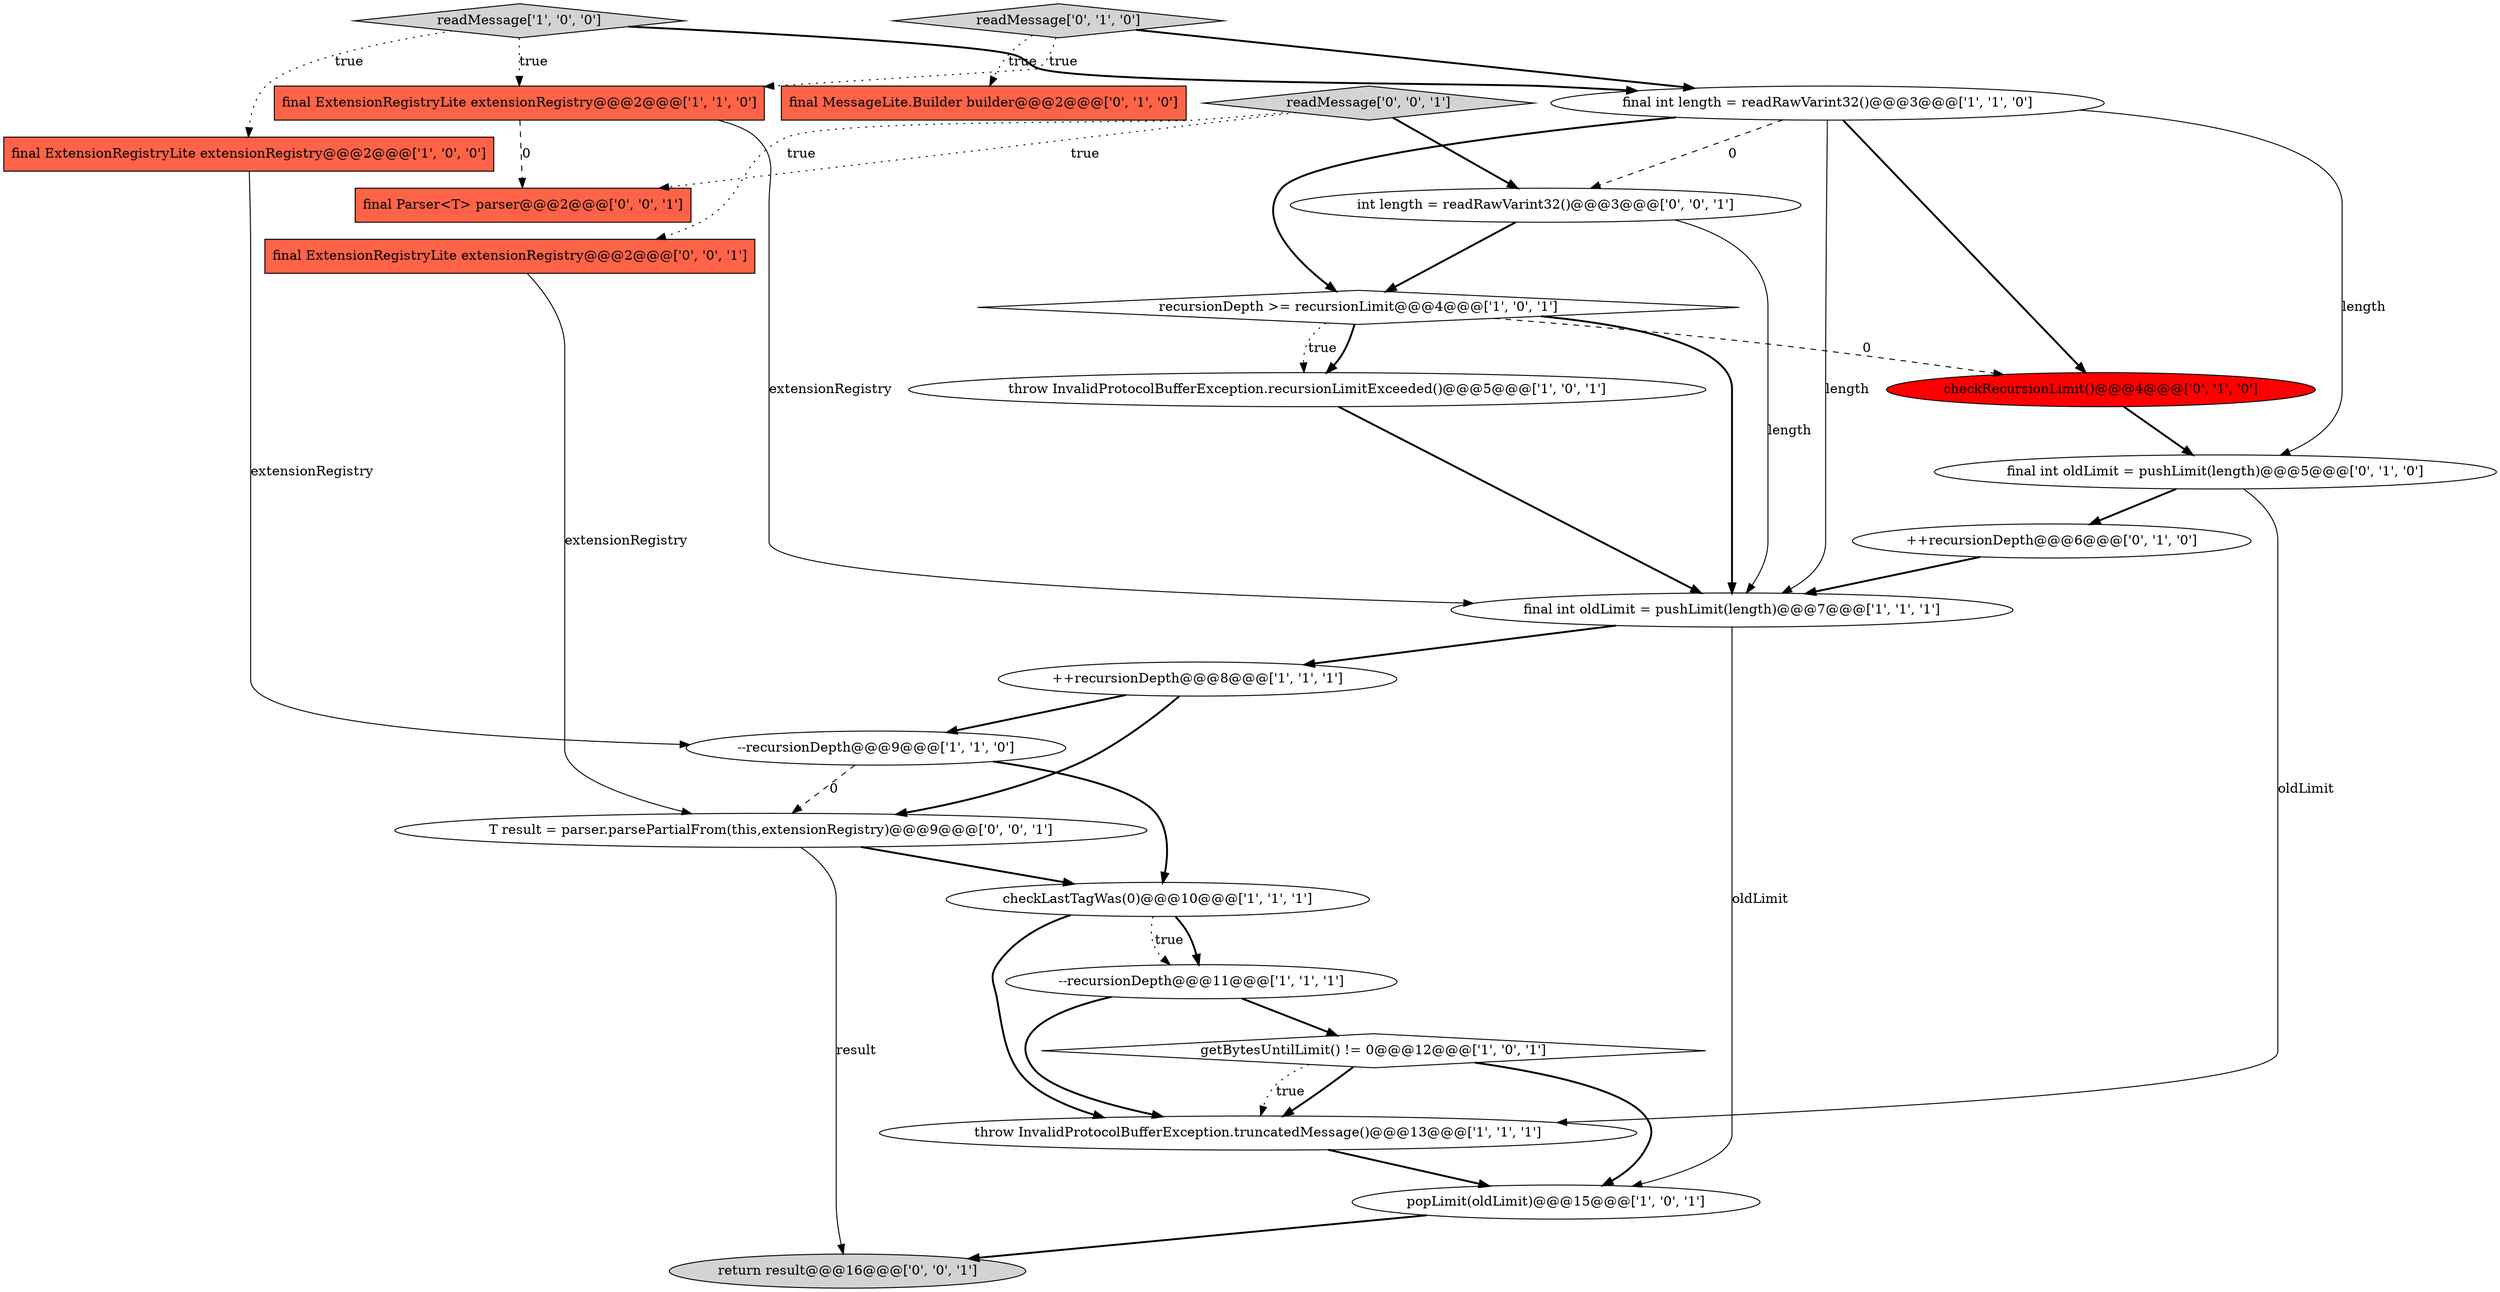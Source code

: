 digraph {
20 [style = filled, label = "readMessage['0', '0', '1']", fillcolor = lightgray, shape = diamond image = "AAA0AAABBB3BBB"];
16 [style = filled, label = "readMessage['0', '1', '0']", fillcolor = lightgray, shape = diamond image = "AAA0AAABBB2BBB"];
12 [style = filled, label = "++recursionDepth@@@8@@@['1', '1', '1']", fillcolor = white, shape = ellipse image = "AAA0AAABBB1BBB"];
2 [style = filled, label = "final int length = readRawVarint32()@@@3@@@['1', '1', '0']", fillcolor = white, shape = ellipse image = "AAA0AAABBB1BBB"];
19 [style = filled, label = "T result = parser.parsePartialFrom(this,extensionRegistry)@@@9@@@['0', '0', '1']", fillcolor = white, shape = ellipse image = "AAA0AAABBB3BBB"];
11 [style = filled, label = "final int oldLimit = pushLimit(length)@@@7@@@['1', '1', '1']", fillcolor = white, shape = ellipse image = "AAA0AAABBB1BBB"];
13 [style = filled, label = "readMessage['1', '0', '0']", fillcolor = lightgray, shape = diamond image = "AAA0AAABBB1BBB"];
6 [style = filled, label = "popLimit(oldLimit)@@@15@@@['1', '0', '1']", fillcolor = white, shape = ellipse image = "AAA0AAABBB1BBB"];
14 [style = filled, label = "final MessageLite.Builder builder@@@2@@@['0', '1', '0']", fillcolor = tomato, shape = box image = "AAA0AAABBB2BBB"];
15 [style = filled, label = "++recursionDepth@@@6@@@['0', '1', '0']", fillcolor = white, shape = ellipse image = "AAA0AAABBB2BBB"];
5 [style = filled, label = "final ExtensionRegistryLite extensionRegistry@@@2@@@['1', '1', '0']", fillcolor = tomato, shape = box image = "AAA0AAABBB1BBB"];
17 [style = filled, label = "checkRecursionLimit()@@@4@@@['0', '1', '0']", fillcolor = red, shape = ellipse image = "AAA1AAABBB2BBB"];
0 [style = filled, label = "recursionDepth >= recursionLimit@@@4@@@['1', '0', '1']", fillcolor = white, shape = diamond image = "AAA0AAABBB1BBB"];
4 [style = filled, label = "final ExtensionRegistryLite extensionRegistry@@@2@@@['1', '0', '0']", fillcolor = tomato, shape = box image = "AAA0AAABBB1BBB"];
10 [style = filled, label = "checkLastTagWas(0)@@@10@@@['1', '1', '1']", fillcolor = white, shape = ellipse image = "AAA0AAABBB1BBB"];
1 [style = filled, label = "--recursionDepth@@@9@@@['1', '1', '0']", fillcolor = white, shape = ellipse image = "AAA0AAABBB1BBB"];
24 [style = filled, label = "final Parser<T> parser@@@2@@@['0', '0', '1']", fillcolor = tomato, shape = box image = "AAA0AAABBB3BBB"];
7 [style = filled, label = "--recursionDepth@@@11@@@['1', '1', '1']", fillcolor = white, shape = ellipse image = "AAA0AAABBB1BBB"];
22 [style = filled, label = "int length = readRawVarint32()@@@3@@@['0', '0', '1']", fillcolor = white, shape = ellipse image = "AAA0AAABBB3BBB"];
23 [style = filled, label = "return result@@@16@@@['0', '0', '1']", fillcolor = lightgray, shape = ellipse image = "AAA0AAABBB3BBB"];
9 [style = filled, label = "throw InvalidProtocolBufferException.truncatedMessage()@@@13@@@['1', '1', '1']", fillcolor = white, shape = ellipse image = "AAA0AAABBB1BBB"];
3 [style = filled, label = "throw InvalidProtocolBufferException.recursionLimitExceeded()@@@5@@@['1', '0', '1']", fillcolor = white, shape = ellipse image = "AAA0AAABBB1BBB"];
8 [style = filled, label = "getBytesUntilLimit() != 0@@@12@@@['1', '0', '1']", fillcolor = white, shape = diamond image = "AAA0AAABBB1BBB"];
21 [style = filled, label = "final ExtensionRegistryLite extensionRegistry@@@2@@@['0', '0', '1']", fillcolor = tomato, shape = box image = "AAA0AAABBB3BBB"];
18 [style = filled, label = "final int oldLimit = pushLimit(length)@@@5@@@['0', '1', '0']", fillcolor = white, shape = ellipse image = "AAA0AAABBB2BBB"];
2->17 [style = bold, label=""];
0->3 [style = bold, label=""];
5->11 [style = solid, label="extensionRegistry"];
22->11 [style = solid, label="length"];
4->1 [style = solid, label="extensionRegistry"];
20->24 [style = dotted, label="true"];
11->6 [style = solid, label="oldLimit"];
6->23 [style = bold, label=""];
1->19 [style = dashed, label="0"];
18->15 [style = bold, label=""];
5->24 [style = dashed, label="0"];
3->11 [style = bold, label=""];
0->11 [style = bold, label=""];
19->10 [style = bold, label=""];
13->5 [style = dotted, label="true"];
11->12 [style = bold, label=""];
8->6 [style = bold, label=""];
20->21 [style = dotted, label="true"];
21->19 [style = solid, label="extensionRegistry"];
16->2 [style = bold, label=""];
7->8 [style = bold, label=""];
12->1 [style = bold, label=""];
0->17 [style = dashed, label="0"];
10->7 [style = bold, label=""];
9->6 [style = bold, label=""];
20->22 [style = bold, label=""];
7->9 [style = bold, label=""];
2->0 [style = bold, label=""];
22->0 [style = bold, label=""];
15->11 [style = bold, label=""];
19->23 [style = solid, label="result"];
16->14 [style = dotted, label="true"];
16->5 [style = dotted, label="true"];
8->9 [style = bold, label=""];
10->9 [style = bold, label=""];
0->3 [style = dotted, label="true"];
8->9 [style = dotted, label="true"];
18->9 [style = solid, label="oldLimit"];
2->11 [style = solid, label="length"];
12->19 [style = bold, label=""];
1->10 [style = bold, label=""];
2->22 [style = dashed, label="0"];
10->7 [style = dotted, label="true"];
17->18 [style = bold, label=""];
13->4 [style = dotted, label="true"];
2->18 [style = solid, label="length"];
13->2 [style = bold, label=""];
}
